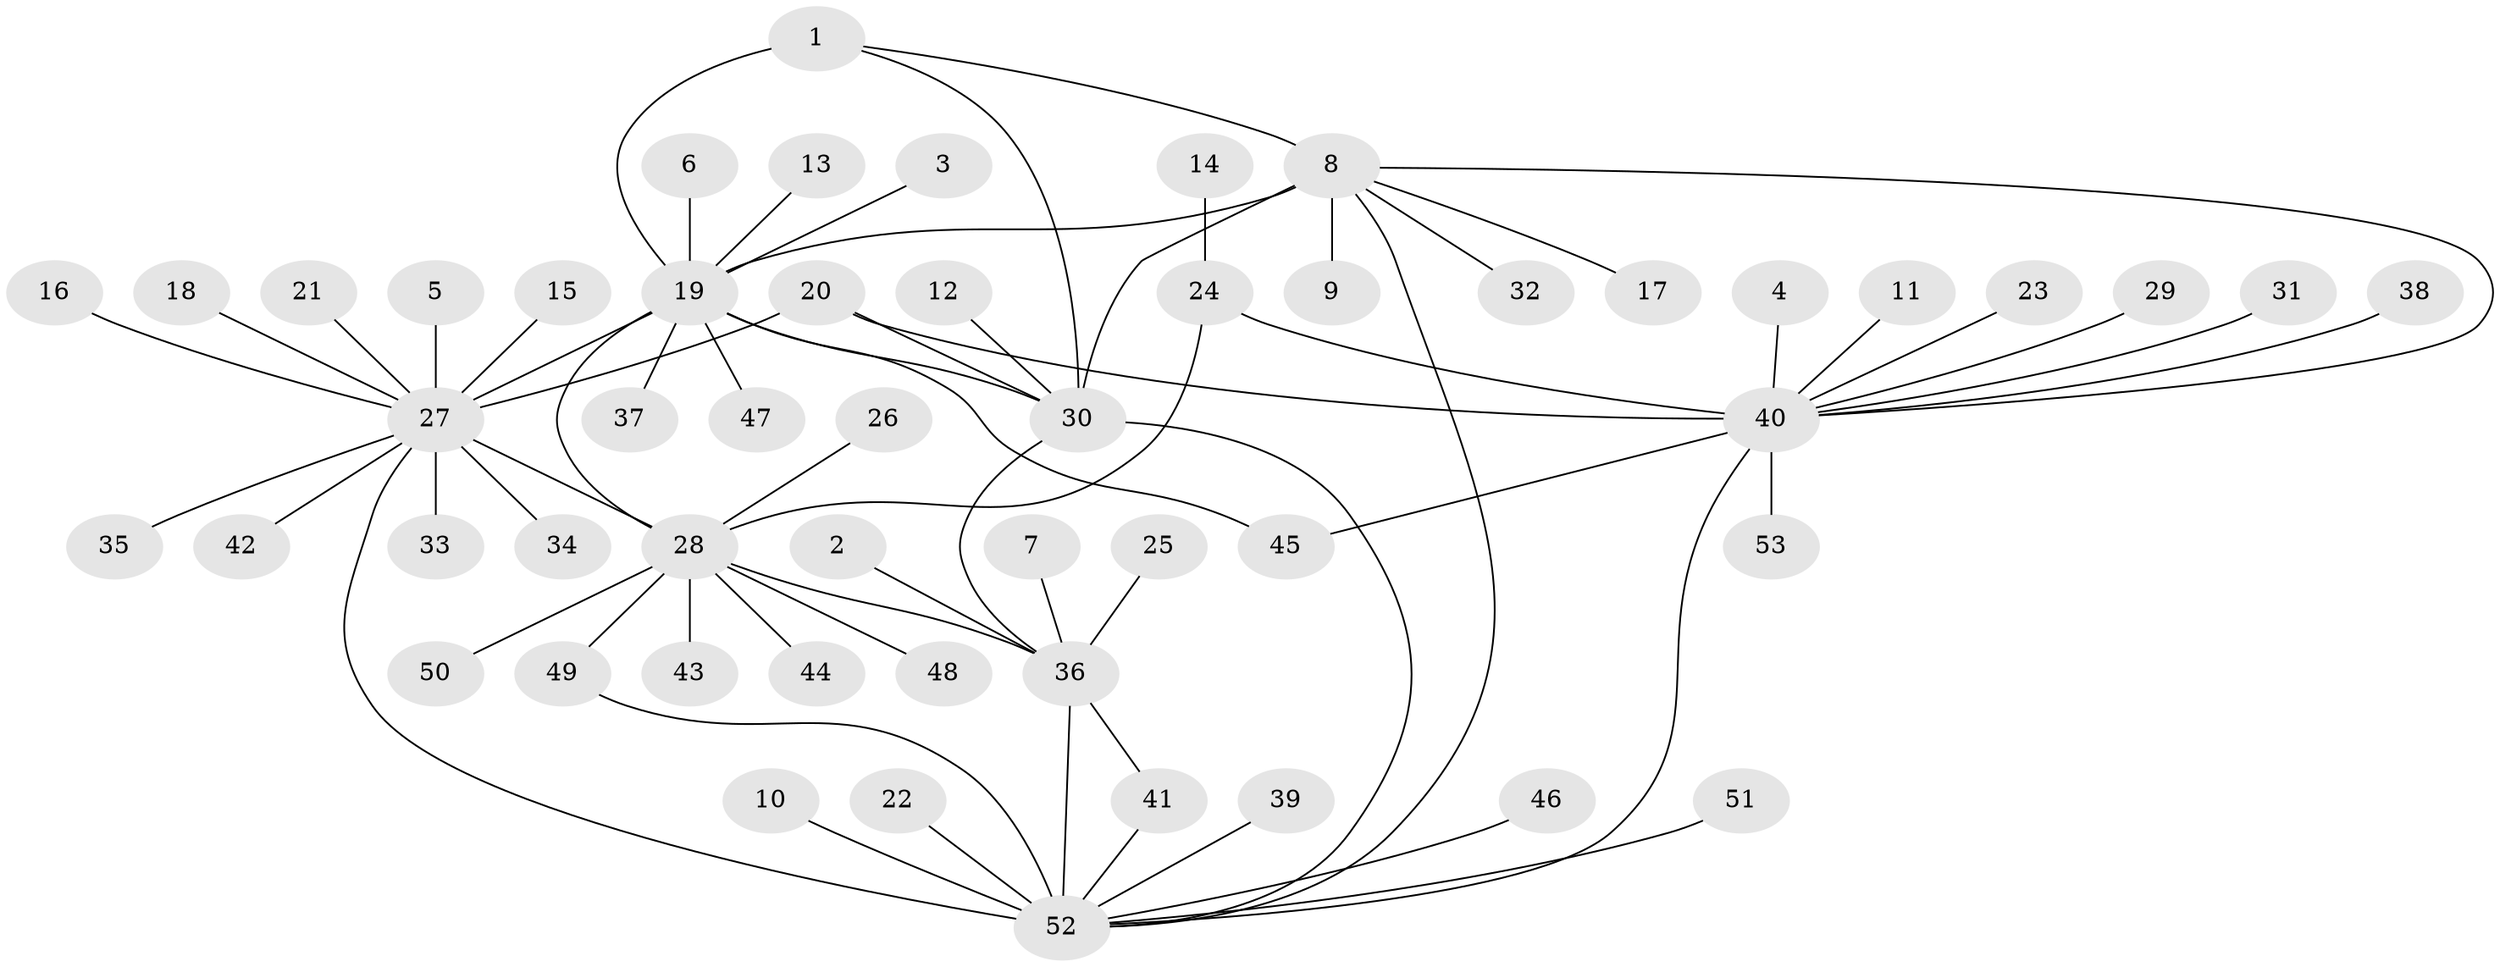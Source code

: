 // original degree distribution, {4: 0.04716981132075472, 6: 0.04716981132075472, 9: 0.018867924528301886, 7: 0.03773584905660377, 13: 0.009433962264150943, 10: 0.018867924528301886, 11: 0.018867924528301886, 8: 0.03773584905660377, 12: 0.009433962264150943, 2: 0.16037735849056603, 1: 0.5660377358490566, 3: 0.02830188679245283}
// Generated by graph-tools (version 1.1) at 2025/50/03/09/25 03:50:29]
// undirected, 53 vertices, 67 edges
graph export_dot {
graph [start="1"]
  node [color=gray90,style=filled];
  1;
  2;
  3;
  4;
  5;
  6;
  7;
  8;
  9;
  10;
  11;
  12;
  13;
  14;
  15;
  16;
  17;
  18;
  19;
  20;
  21;
  22;
  23;
  24;
  25;
  26;
  27;
  28;
  29;
  30;
  31;
  32;
  33;
  34;
  35;
  36;
  37;
  38;
  39;
  40;
  41;
  42;
  43;
  44;
  45;
  46;
  47;
  48;
  49;
  50;
  51;
  52;
  53;
  1 -- 8 [weight=1.0];
  1 -- 19 [weight=2.0];
  1 -- 30 [weight=1.0];
  2 -- 36 [weight=1.0];
  3 -- 19 [weight=1.0];
  4 -- 40 [weight=1.0];
  5 -- 27 [weight=1.0];
  6 -- 19 [weight=1.0];
  7 -- 36 [weight=1.0];
  8 -- 9 [weight=1.0];
  8 -- 17 [weight=1.0];
  8 -- 19 [weight=2.0];
  8 -- 30 [weight=1.0];
  8 -- 32 [weight=1.0];
  8 -- 40 [weight=1.0];
  8 -- 52 [weight=1.0];
  10 -- 52 [weight=1.0];
  11 -- 40 [weight=1.0];
  12 -- 30 [weight=1.0];
  13 -- 19 [weight=1.0];
  14 -- 24 [weight=1.0];
  15 -- 27 [weight=1.0];
  16 -- 27 [weight=1.0];
  18 -- 27 [weight=1.0];
  19 -- 27 [weight=1.0];
  19 -- 28 [weight=1.0];
  19 -- 30 [weight=2.0];
  19 -- 37 [weight=1.0];
  19 -- 45 [weight=1.0];
  19 -- 47 [weight=1.0];
  20 -- 27 [weight=6.0];
  20 -- 30 [weight=1.0];
  20 -- 40 [weight=1.0];
  21 -- 27 [weight=1.0];
  22 -- 52 [weight=1.0];
  23 -- 40 [weight=1.0];
  24 -- 28 [weight=1.0];
  24 -- 40 [weight=4.0];
  25 -- 36 [weight=1.0];
  26 -- 28 [weight=1.0];
  27 -- 28 [weight=1.0];
  27 -- 33 [weight=1.0];
  27 -- 34 [weight=1.0];
  27 -- 35 [weight=1.0];
  27 -- 42 [weight=1.0];
  27 -- 52 [weight=2.0];
  28 -- 36 [weight=1.0];
  28 -- 43 [weight=1.0];
  28 -- 44 [weight=1.0];
  28 -- 48 [weight=1.0];
  28 -- 49 [weight=4.0];
  28 -- 50 [weight=1.0];
  29 -- 40 [weight=1.0];
  30 -- 36 [weight=1.0];
  30 -- 52 [weight=1.0];
  31 -- 40 [weight=1.0];
  36 -- 41 [weight=1.0];
  36 -- 52 [weight=5.0];
  38 -- 40 [weight=1.0];
  39 -- 52 [weight=1.0];
  40 -- 45 [weight=1.0];
  40 -- 52 [weight=1.0];
  40 -- 53 [weight=1.0];
  41 -- 52 [weight=1.0];
  46 -- 52 [weight=1.0];
  49 -- 52 [weight=1.0];
  51 -- 52 [weight=1.0];
}
